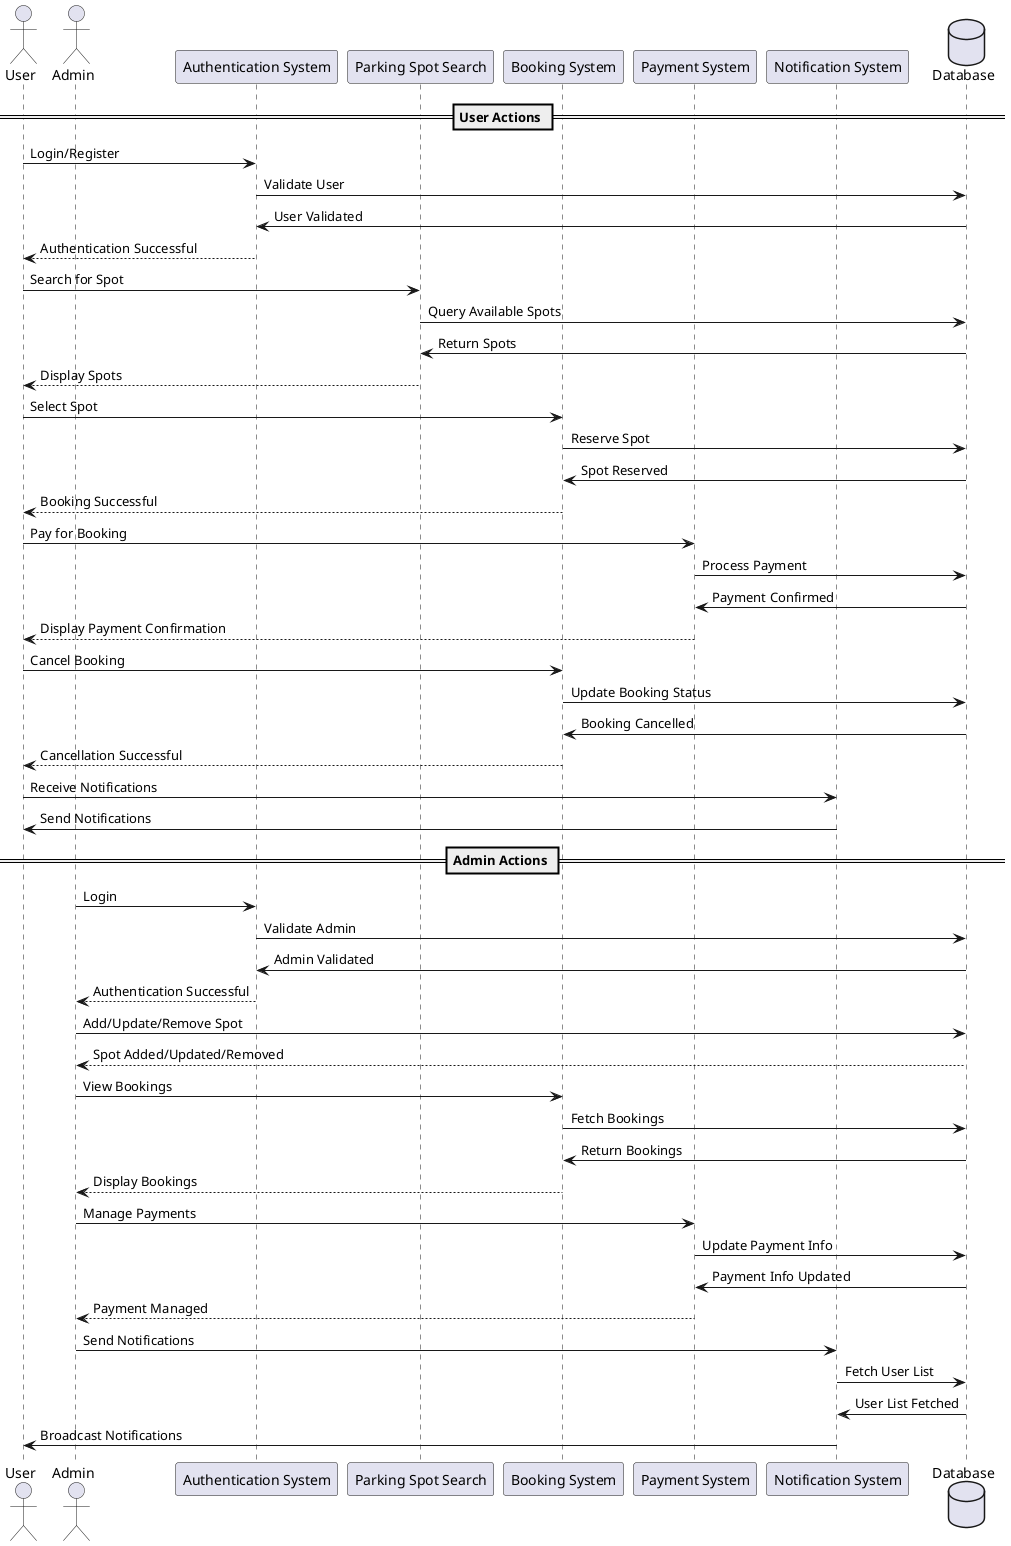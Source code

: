 @startuml
actor User
actor Admin
participant "Authentication System" as Auth
participant "Parking Spot Search" as Search
participant "Booking System" as Booking
participant "Payment System" as Payment
participant "Notification System" as Notifications
database "Database" as DB

== User Actions ==
User -> Auth : Login/Register
Auth -> DB : Validate User
DB -> Auth : User Validated
Auth --> User : Authentication Successful

User -> Search : Search for Spot
Search -> DB : Query Available Spots
DB -> Search : Return Spots
Search --> User : Display Spots

User -> Booking : Select Spot
Booking -> DB : Reserve Spot
DB -> Booking : Spot Reserved
Booking --> User : Booking Successful

User -> Payment : Pay for Booking
Payment -> DB : Process Payment
DB -> Payment : Payment Confirmed
Payment --> User : Display Payment Confirmation

User -> Booking : Cancel Booking
Booking -> DB : Update Booking Status
DB -> Booking : Booking Cancelled
Booking --> User : Cancellation Successful

User -> Notifications : Receive Notifications
Notifications -> User : Send Notifications

== Admin Actions ==
Admin -> Auth : Login
Auth -> DB : Validate Admin
DB -> Auth : Admin Validated
Auth --> Admin : Authentication Successful

Admin -> DB : Add/Update/Remove Spot
DB --> Admin : Spot Added/Updated/Removed

Admin -> Booking : View Bookings
Booking -> DB : Fetch Bookings
DB -> Booking : Return Bookings
Booking --> Admin : Display Bookings

Admin -> Payment : Manage Payments
Payment -> DB : Update Payment Info
DB -> Payment : Payment Info Updated
Payment --> Admin : Payment Managed

Admin -> Notifications : Send Notifications
Notifications -> DB : Fetch User List
DB -> Notifications : User List Fetched
Notifications -> User : Broadcast Notifications

@enduml

